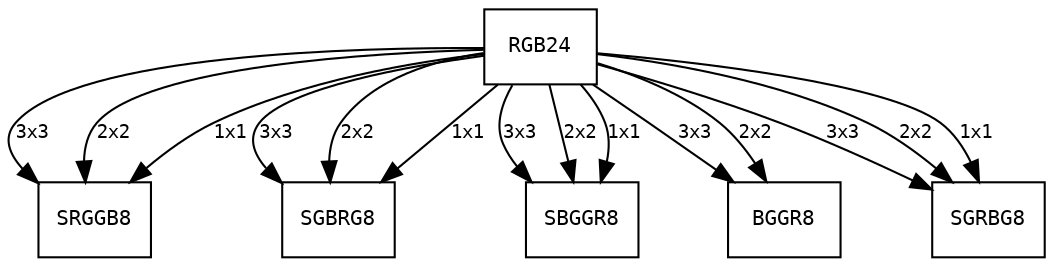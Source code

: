 digraph mpix_op_convert_list {
    node [fontname=monospace, fontsize=10, shape=record];

    RGB24 [ label="RGB24" URL="@ref MPIX_FMT_RGB24"];
    SRGGB8 [ label="SRGGB8" URL="@ref MPIX_FMT_SRGGB8"];
    RGB24 -> SRGGB8 [label="3x3", fontname=monospace, fontsize=9];

    RGB24 [ label="RGB24" URL="@ref MPIX_FMT_RGB24"];
    SGBRG8 [ label="SGBRG8" URL="@ref MPIX_FMT_SGBRG8"];
    RGB24 -> SGBRG8 [label="3x3", fontname=monospace, fontsize=9];

    RGB24 [ label="RGB24" URL="@ref MPIX_FMT_RGB24"];
    SBGGR8 [ label="SBGGR8" URL="@ref MPIX_FMT_SBGGR8"];
    RGB24 -> SBGGR8 [label="3x3", fontname=monospace, fontsize=9];

    RGB24 [ label="RGB24" URL="@ref MPIX_FMT_RGB24"];
    BGGR8 [ label="BGGR8" URL="@ref MPIX_FMT_BGGR8"];
    RGB24 -> BGGR8 [label="3x3", fontname=monospace, fontsize=9];

    RGB24 [ label="RGB24" URL="@ref MPIX_FMT_RGB24"];
    SGRBG8 [ label="SGRBG8" URL="@ref MPIX_FMT_SGRBG8"];
    RGB24 -> SGRBG8 [label="3x3", fontname=monospace, fontsize=9];

    RGB24 [ label="RGB24" URL="@ref MPIX_FMT_RGB24"];
    SRGGB8 [ label="SRGGB8" URL="@ref MPIX_FMT_SRGGB8"];
    RGB24 -> SRGGB8 [label="2x2", fontname=monospace, fontsize=9];

    RGB24 [ label="RGB24" URL="@ref MPIX_FMT_RGB24"];
    SGBRG8 [ label="SGBRG8" URL="@ref MPIX_FMT_SGBRG8"];
    RGB24 -> SGBRG8 [label="2x2", fontname=monospace, fontsize=9];

    RGB24 [ label="RGB24" URL="@ref MPIX_FMT_RGB24"];
    SBGGR8 [ label="SBGGR8" URL="@ref MPIX_FMT_SBGGR8"];
    RGB24 -> SBGGR8 [label="2x2", fontname=monospace, fontsize=9];

    RGB24 [ label="RGB24" URL="@ref MPIX_FMT_RGB24"];
    BGGR8 [ label="BGGR8" URL="@ref MPIX_FMT_BGGR8"];
    RGB24 -> BGGR8 [label="2x2", fontname=monospace, fontsize=9];

    RGB24 [ label="RGB24" URL="@ref MPIX_FMT_RGB24"];
    SGRBG8 [ label="SGRBG8" URL="@ref MPIX_FMT_SGRBG8"];
    RGB24 -> SGRBG8 [label="2x2", fontname=monospace, fontsize=9];

    RGB24 [ label="RGB24" URL="@ref MPIX_FMT_RGB24"];
    SRGGB8 [ label="SRGGB8" URL="@ref MPIX_FMT_SRGGB8"];
    RGB24 -> SRGGB8 [label="1x1", fontname=monospace, fontsize=9];

    RGB24 [ label="RGB24" URL="@ref MPIX_FMT_RGB24"];
    SBGGR8 [ label="SBGGR8" URL="@ref MPIX_FMT_SBGGR8"];
    RGB24 -> SBGGR8 [label="1x1", fontname=monospace, fontsize=9];

    RGB24 [ label="RGB24" URL="@ref MPIX_FMT_RGB24"];
    SGBRG8 [ label="SGBRG8" URL="@ref MPIX_FMT_SGBRG8"];
    RGB24 -> SGBRG8 [label="1x1", fontname=monospace, fontsize=9];

    RGB24 [ label="RGB24" URL="@ref MPIX_FMT_RGB24"];
    SGRBG8 [ label="SGRBG8" URL="@ref MPIX_FMT_SGRBG8"];
    RGB24 -> SGRBG8 [label="1x1", fontname=monospace, fontsize=9];
}
